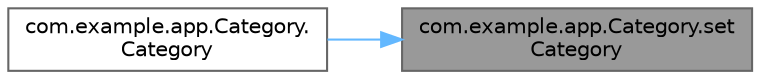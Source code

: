 digraph "com.example.app.Category.setCategory"
{
 // LATEX_PDF_SIZE
  bgcolor="transparent";
  edge [fontname=Helvetica,fontsize=10,labelfontname=Helvetica,labelfontsize=10];
  node [fontname=Helvetica,fontsize=10,shape=box,height=0.2,width=0.4];
  rankdir="RL";
  Node1 [id="Node000001",label="com.example.app.Category.set\lCategory",height=0.2,width=0.4,color="gray40", fillcolor="grey60", style="filled", fontcolor="black",tooltip=" "];
  Node1 -> Node2 [id="edge3_Node000001_Node000002",dir="back",color="steelblue1",style="solid",tooltip=" "];
  Node2 [id="Node000002",label="com.example.app.Category.\lCategory",height=0.2,width=0.4,color="grey40", fillcolor="white", style="filled",URL="$classcom_1_1example_1_1app_1_1_category.html#a7b826fcc69f2fcc81ad90ee4451f292d",tooltip=" "];
}
